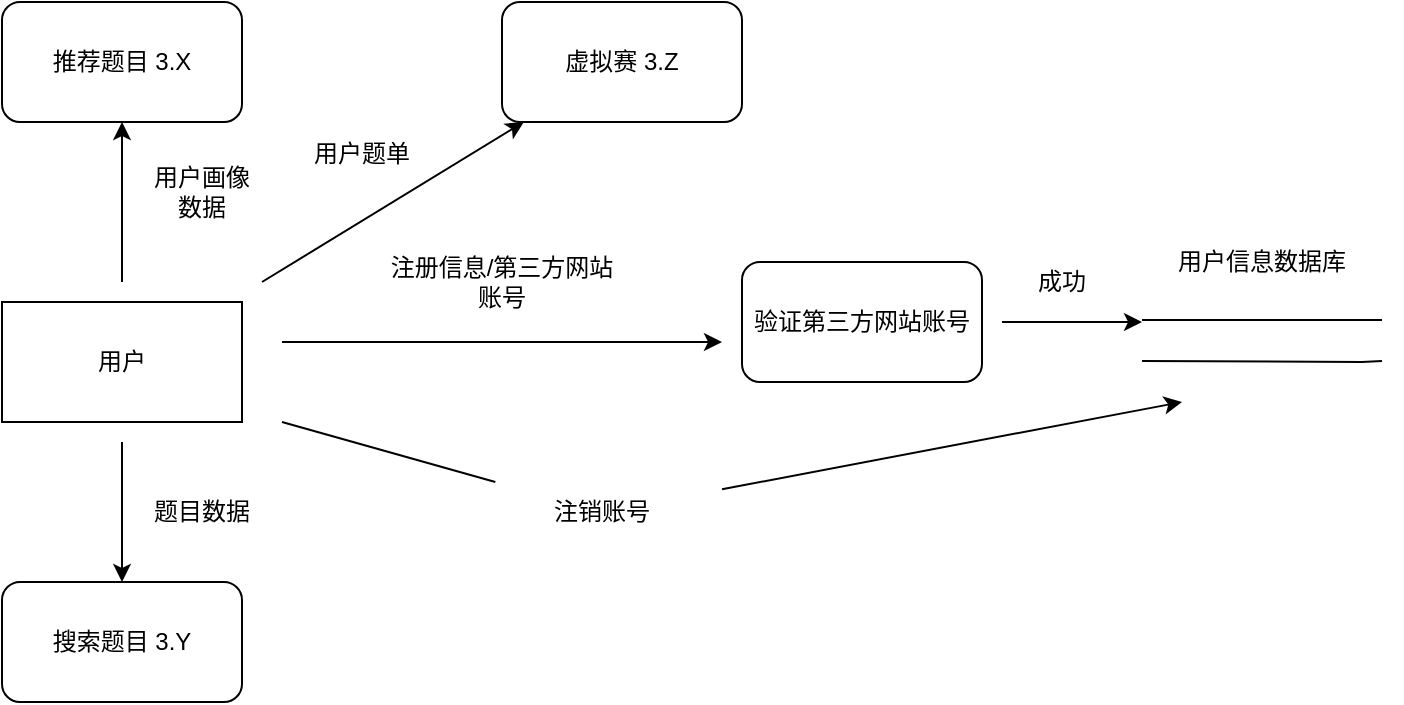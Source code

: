 <mxfile version="17.2.1" type="github">
  <diagram id="MNGBG77SHXq03AeOEqHz" name="Page-1">
    <mxGraphModel dx="1038" dy="579" grid="1" gridSize="10" guides="1" tooltips="1" connect="1" arrows="1" fold="1" page="1" pageScale="1" pageWidth="827" pageHeight="1169" math="0" shadow="0">
      <root>
        <mxCell id="0" />
        <mxCell id="1" parent="0" />
        <mxCell id="Mx9EeLZJ0s0QfuGkzZqN-1" value="" style="rounded=0;whiteSpace=wrap;html=1;" vertex="1" parent="1">
          <mxGeometry x="120" y="250" width="120" height="60" as="geometry" />
        </mxCell>
        <mxCell id="Mx9EeLZJ0s0QfuGkzZqN-2" value="" style="endArrow=classic;html=1;rounded=0;" edge="1" parent="1">
          <mxGeometry width="50" height="50" relative="1" as="geometry">
            <mxPoint x="260" y="270" as="sourcePoint" />
            <mxPoint x="480" y="270" as="targetPoint" />
          </mxGeometry>
        </mxCell>
        <mxCell id="Mx9EeLZJ0s0QfuGkzZqN-3" value="" style="endArrow=none;html=1;rounded=0;" edge="1" parent="1">
          <mxGeometry width="50" height="50" relative="1" as="geometry">
            <mxPoint x="810" y="259" as="sourcePoint" />
            <mxPoint x="690" y="259" as="targetPoint" />
            <Array as="points">
              <mxPoint x="800" y="259" />
              <mxPoint x="770" y="259" />
            </Array>
          </mxGeometry>
        </mxCell>
        <mxCell id="Mx9EeLZJ0s0QfuGkzZqN-4" value="" style="endArrow=none;html=1;rounded=0;" edge="1" parent="1">
          <mxGeometry width="50" height="50" relative="1" as="geometry">
            <mxPoint x="810" y="279.5" as="sourcePoint" />
            <mxPoint x="690" y="279.5" as="targetPoint" />
            <Array as="points">
              <mxPoint x="800" y="280" />
            </Array>
          </mxGeometry>
        </mxCell>
        <mxCell id="Mx9EeLZJ0s0QfuGkzZqN-5" value="注册信息/第三方网站账号&lt;br&gt;" style="text;html=1;strokeColor=none;fillColor=none;align=center;verticalAlign=middle;whiteSpace=wrap;rounded=0;" vertex="1" parent="1">
          <mxGeometry x="310" y="220" width="120" height="40" as="geometry" />
        </mxCell>
        <mxCell id="Mx9EeLZJ0s0QfuGkzZqN-6" value="用户" style="text;html=1;strokeColor=none;fillColor=none;align=center;verticalAlign=middle;whiteSpace=wrap;rounded=0;" vertex="1" parent="1">
          <mxGeometry x="130" y="260" width="100" height="40" as="geometry" />
        </mxCell>
        <mxCell id="Mx9EeLZJ0s0QfuGkzZqN-7" value="用户信息数据库&lt;br&gt;" style="text;html=1;strokeColor=none;fillColor=none;align=center;verticalAlign=middle;whiteSpace=wrap;rounded=0;" vertex="1" parent="1">
          <mxGeometry x="680" y="210" width="140" height="40" as="geometry" />
        </mxCell>
        <mxCell id="Mx9EeLZJ0s0QfuGkzZqN-8" value="" style="endArrow=classic;html=1;rounded=0;" edge="1" parent="1">
          <mxGeometry width="50" height="50" relative="1" as="geometry">
            <mxPoint x="180" y="240" as="sourcePoint" />
            <mxPoint x="180" y="160" as="targetPoint" />
          </mxGeometry>
        </mxCell>
        <mxCell id="Mx9EeLZJ0s0QfuGkzZqN-10" value="用户画像数据&lt;br&gt;" style="text;html=1;strokeColor=none;fillColor=none;align=center;verticalAlign=middle;whiteSpace=wrap;rounded=0;" vertex="1" parent="1">
          <mxGeometry x="190" y="180" width="60" height="30" as="geometry" />
        </mxCell>
        <mxCell id="Mx9EeLZJ0s0QfuGkzZqN-11" value="推荐题目 3.X" style="rounded=1;whiteSpace=wrap;html=1;" vertex="1" parent="1">
          <mxGeometry x="120" y="100" width="120" height="60" as="geometry" />
        </mxCell>
        <mxCell id="Mx9EeLZJ0s0QfuGkzZqN-12" value="" style="endArrow=classic;html=1;rounded=0;" edge="1" parent="1" target="Mx9EeLZJ0s0QfuGkzZqN-13">
          <mxGeometry width="50" height="50" relative="1" as="geometry">
            <mxPoint x="180" y="320" as="sourcePoint" />
            <mxPoint x="180" y="400" as="targetPoint" />
          </mxGeometry>
        </mxCell>
        <mxCell id="Mx9EeLZJ0s0QfuGkzZqN-13" value="搜索题目 3.Y" style="rounded=1;whiteSpace=wrap;html=1;" vertex="1" parent="1">
          <mxGeometry x="120" y="390" width="120" height="60" as="geometry" />
        </mxCell>
        <mxCell id="Mx9EeLZJ0s0QfuGkzZqN-14" value="题目数据" style="text;html=1;strokeColor=none;fillColor=none;align=center;verticalAlign=middle;whiteSpace=wrap;rounded=0;" vertex="1" parent="1">
          <mxGeometry x="190" y="340" width="60" height="30" as="geometry" />
        </mxCell>
        <mxCell id="Mx9EeLZJ0s0QfuGkzZqN-15" value="" style="endArrow=classic;html=1;rounded=0;" edge="1" parent="1" source="Mx9EeLZJ0s0QfuGkzZqN-17">
          <mxGeometry width="50" height="50" relative="1" as="geometry">
            <mxPoint x="480" y="380" as="sourcePoint" />
            <mxPoint x="710" y="300" as="targetPoint" />
          </mxGeometry>
        </mxCell>
        <mxCell id="Mx9EeLZJ0s0QfuGkzZqN-16" value="" style="endArrow=none;html=1;rounded=0;" edge="1" parent="1" target="Mx9EeLZJ0s0QfuGkzZqN-17">
          <mxGeometry width="50" height="50" relative="1" as="geometry">
            <mxPoint x="260" y="310" as="sourcePoint" />
            <mxPoint x="340" y="390" as="targetPoint" />
          </mxGeometry>
        </mxCell>
        <mxCell id="Mx9EeLZJ0s0QfuGkzZqN-17" value="注销账号" style="text;html=1;strokeColor=none;fillColor=none;align=center;verticalAlign=middle;whiteSpace=wrap;rounded=0;" vertex="1" parent="1">
          <mxGeometry x="360" y="340" width="120" height="30" as="geometry" />
        </mxCell>
        <mxCell id="Mx9EeLZJ0s0QfuGkzZqN-18" value="" style="endArrow=classic;html=1;rounded=0;" edge="1" parent="1" target="Mx9EeLZJ0s0QfuGkzZqN-19">
          <mxGeometry width="50" height="50" relative="1" as="geometry">
            <mxPoint x="250" y="240" as="sourcePoint" />
            <mxPoint x="370" y="150" as="targetPoint" />
          </mxGeometry>
        </mxCell>
        <mxCell id="Mx9EeLZJ0s0QfuGkzZqN-19" value="虚拟赛 3.Z" style="rounded=1;whiteSpace=wrap;html=1;" vertex="1" parent="1">
          <mxGeometry x="370" y="100" width="120" height="60" as="geometry" />
        </mxCell>
        <mxCell id="Mx9EeLZJ0s0QfuGkzZqN-20" value="用户题单" style="text;strokeColor=none;fillColor=none;align=left;verticalAlign=middle;spacingLeft=4;spacingRight=4;overflow=hidden;points=[[0,0.5],[1,0.5]];portConstraint=eastwest;rotatable=0;" vertex="1" parent="1">
          <mxGeometry x="270" y="160" width="80" height="30" as="geometry" />
        </mxCell>
        <mxCell id="Mx9EeLZJ0s0QfuGkzZqN-21" value="验证第三方网站账号" style="rounded=1;whiteSpace=wrap;html=1;" vertex="1" parent="1">
          <mxGeometry x="490" y="230" width="120" height="60" as="geometry" />
        </mxCell>
        <mxCell id="Mx9EeLZJ0s0QfuGkzZqN-22" value="" style="endArrow=classic;html=1;rounded=0;" edge="1" parent="1">
          <mxGeometry width="50" height="50" relative="1" as="geometry">
            <mxPoint x="620" y="260" as="sourcePoint" />
            <mxPoint x="690" y="260" as="targetPoint" />
          </mxGeometry>
        </mxCell>
        <mxCell id="Mx9EeLZJ0s0QfuGkzZqN-23" value="成功" style="text;html=1;strokeColor=none;fillColor=none;align=center;verticalAlign=middle;whiteSpace=wrap;rounded=0;" vertex="1" parent="1">
          <mxGeometry x="620" y="225" width="60" height="30" as="geometry" />
        </mxCell>
      </root>
    </mxGraphModel>
  </diagram>
</mxfile>
